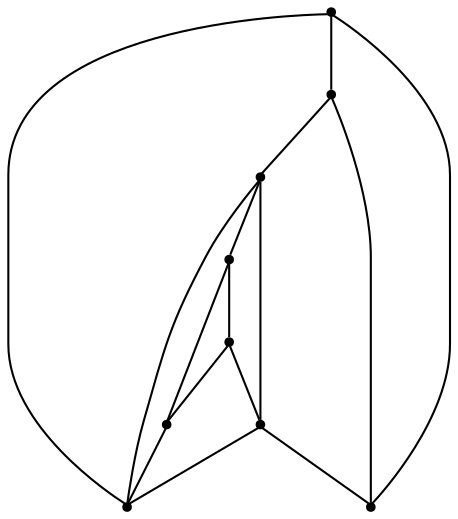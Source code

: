 graph {
  node [shape=point,comment="{\"directed\":false,\"doi\":\"10.1007/978-3-662-45803-7_11\",\"figure\":\"1 (2)\"}"]

  v0 [pos="938.9268855806525,834.3057083934123"]
  v1 [pos="738.6575071495997,1104.5723113186755"]
  v2 [pos="858.8691809704242,874.3268190148315"]
  v3 [pos="738.6575071495997,1034.5356857891895"]
  v4 [pos="778.811476360196,914.3476751898525"]
  v5 [pos="738.6575071495997,974.3792138987819"]
  v6 [pos="698.6286866565642,914.3476751898525"]
  v7 [pos="618.5709820463359,874.3268190148314"]
  v8 [pos="538.5132138119502,834.3057083934123"]

  v0 -- v1 [id="-1",pos="938.9268855806525,834.3057083934123 738.6575071495997,1104.5723113186755 738.6575071495997,1104.5723113186755 738.6575071495997,1104.5723113186755"]
  v8 -- v0 [id="-2",pos="538.5132138119502,834.3057083934123 938.9268855806525,834.3057083934123 938.9268855806525,834.3057083934123 938.9268855806525,834.3057083934123"]
  v7 -- v2 [id="-3",pos="618.5709820463359,874.3268190148314 858.8691809704242,874.3268190148315 858.8691809704242,874.3268190148315 858.8691809704242,874.3268190148315"]
  v6 -- v4 [id="-4",pos="698.6286866565642,914.3476751898525 778.811476360196,914.3476751898525 778.811476360196,914.3476751898525 778.811476360196,914.3476751898525"]
  v6 -- v7 [id="-5",pos="698.6286866565642,914.3476751898525 618.5709820463359,874.3268190148314 618.5709820463359,874.3268190148314 618.5709820463359,874.3268190148314"]
  v7 -- v8 [id="-6",pos="618.5709820463359,874.3268190148314 538.5132138119502,834.3057083934123 538.5132138119502,834.3057083934123 538.5132138119502,834.3057083934123"]
  v1 -- v3 [id="-7",pos="738.6575071495997,1104.5723113186755 738.6575071495997,1034.5356857891895 738.6575071495997,1034.5356857891895 738.6575071495997,1034.5356857891895"]
  v3 -- v5 [id="-8",pos="738.6575071495997,1034.5356857891895 738.6575071495997,974.3792138987819 738.6575071495997,974.3792138987819 738.6575071495997,974.3792138987819"]
  v1 -- v8 [id="-9",pos="738.6575071495997,1104.5723113186755 538.5132138119502,834.3057083934123 538.5132138119502,834.3057083934123 538.5132138119502,834.3057083934123"]
  v3 -- v7 [id="-10",pos="738.6575071495997,1034.5356857891895 618.5709820463359,874.3268190148314 618.5709820463359,874.3268190148314 618.5709820463359,874.3268190148314"]
  v5 -- v6 [id="-11",pos="738.6575071495997,974.3792138987819 698.6286866565642,914.3476751898525 698.6286866565642,914.3476751898525 698.6286866565642,914.3476751898525"]
  v4 -- v2 [id="-12",pos="778.811476360196,914.3476751898525 858.8691809704242,874.3268190148315 858.8691809704242,874.3268190148315 858.8691809704242,874.3268190148315"]
  v2 -- v0 [id="-13",pos="858.8691809704242,874.3268190148315 938.9268855806525,834.3057083934123 938.9268855806525,834.3057083934123 938.9268855806525,834.3057083934123"]
  v4 -- v5 [id="-14",pos="778.811476360196,914.3476751898525 738.6575071495997,974.3792138987819 738.6575071495997,974.3792138987819 738.6575071495997,974.3792138987819"]
  v2 -- v3 [id="-15",pos="858.8691809704242,874.3268190148315 738.6575071495997,1034.5356857891895 738.6575071495997,1034.5356857891895 738.6575071495997,1034.5356857891895"]
}